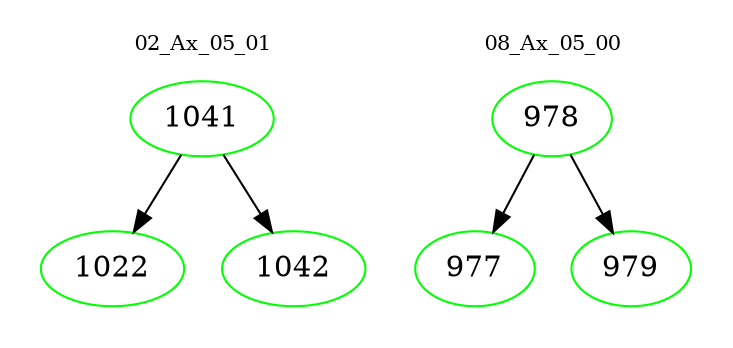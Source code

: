 digraph{
subgraph cluster_0 {
color = white
label = "02_Ax_05_01";
fontsize=10;
T0_1041 [label="1041", color="green"]
T0_1041 -> T0_1022 [color="black"]
T0_1022 [label="1022", color="green"]
T0_1041 -> T0_1042 [color="black"]
T0_1042 [label="1042", color="green"]
}
subgraph cluster_1 {
color = white
label = "08_Ax_05_00";
fontsize=10;
T1_978 [label="978", color="green"]
T1_978 -> T1_977 [color="black"]
T1_977 [label="977", color="green"]
T1_978 -> T1_979 [color="black"]
T1_979 [label="979", color="green"]
}
}
